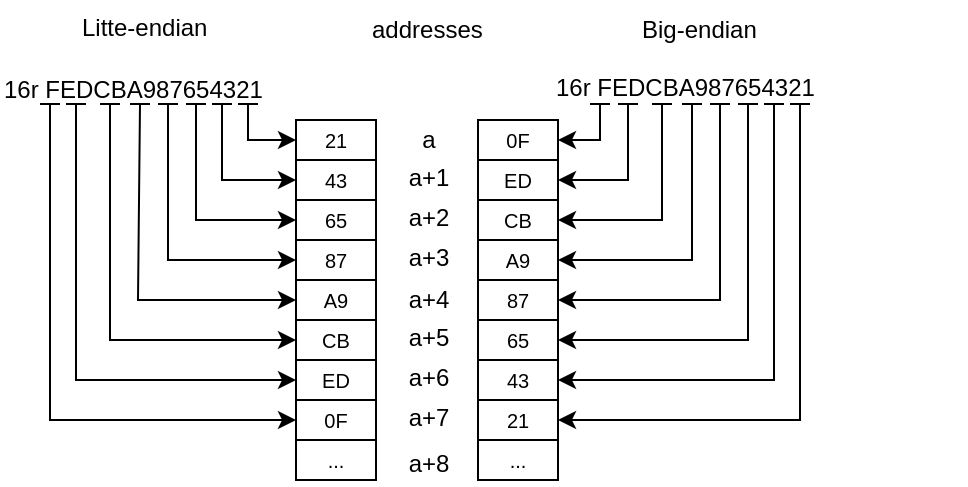 <mxfile version="24.6.4" type="google">
  <diagram name="Página-1" id="IV-rjdHvHGz0G67KXJbl">
    <mxGraphModel grid="1" page="1" gridSize="10" guides="1" tooltips="1" connect="1" arrows="1" fold="1" pageScale="1" pageWidth="827" pageHeight="1169" math="0" shadow="0">
      <root>
        <mxCell id="0" />
        <mxCell id="1" parent="0" />
        <mxCell id="uHQS6SmP5Ppz4d3gWPXU-15" value="" style="group" vertex="1" connectable="0" parent="1">
          <mxGeometry x="630" y="150" width="24" height="100" as="geometry" />
        </mxCell>
        <mxCell id="uHQS6SmP5Ppz4d3gWPXU-16" value="" style="rounded=0;whiteSpace=wrap;html=1;strokeColor=none;" vertex="1" parent="uHQS6SmP5Ppz4d3gWPXU-15">
          <mxGeometry x="4" width="16" height="100" as="geometry" />
        </mxCell>
        <mxCell id="dmeGNJuSnEq-PpqVmAJT-2" value="21" style="rounded=0;whiteSpace=wrap;html=1;fontSize=10;" vertex="1" parent="1">
          <mxGeometry x="319" y="210" width="40" height="20" as="geometry" />
        </mxCell>
        <mxCell id="dmeGNJuSnEq-PpqVmAJT-4" value="43" style="rounded=0;whiteSpace=wrap;html=1;fontSize=10;" vertex="1" parent="1">
          <mxGeometry x="319" y="230" width="40" height="20" as="geometry" />
        </mxCell>
        <mxCell id="dmeGNJuSnEq-PpqVmAJT-5" value="65" style="rounded=0;whiteSpace=wrap;html=1;fontSize=10;" vertex="1" parent="1">
          <mxGeometry x="319" y="250" width="40" height="20" as="geometry" />
        </mxCell>
        <mxCell id="dmeGNJuSnEq-PpqVmAJT-6" value="87" style="rounded=0;whiteSpace=wrap;html=1;fontSize=10;" vertex="1" parent="1">
          <mxGeometry x="319" y="270" width="40" height="20" as="geometry" />
        </mxCell>
        <mxCell id="dmeGNJuSnEq-PpqVmAJT-9" value="A9" style="rounded=0;whiteSpace=wrap;html=1;fontSize=10;" vertex="1" parent="1">
          <mxGeometry x="319" y="290" width="40" height="20" as="geometry" />
        </mxCell>
        <mxCell id="dmeGNJuSnEq-PpqVmAJT-10" value="CB" style="rounded=0;whiteSpace=wrap;html=1;fontSize=10;" vertex="1" parent="1">
          <mxGeometry x="319" y="310" width="40" height="20" as="geometry" />
        </mxCell>
        <mxCell id="dmeGNJuSnEq-PpqVmAJT-11" value="ED" style="rounded=0;whiteSpace=wrap;html=1;fontSize=10;" vertex="1" parent="1">
          <mxGeometry x="319" y="330" width="40" height="20" as="geometry" />
        </mxCell>
        <mxCell id="dmeGNJuSnEq-PpqVmAJT-12" value="0F" style="rounded=0;whiteSpace=wrap;html=1;fontSize=10;" vertex="1" parent="1">
          <mxGeometry x="319" y="350" width="40" height="20" as="geometry" />
        </mxCell>
        <mxCell id="dmeGNJuSnEq-PpqVmAJT-14" value="..." style="rounded=0;whiteSpace=wrap;html=1;fontSize=10;" vertex="1" parent="1">
          <mxGeometry x="319" y="370" width="40" height="20" as="geometry" />
        </mxCell>
        <mxCell id="dmeGNJuSnEq-PpqVmAJT-17" value="16r FEDCBA987654321" style="text;whiteSpace=wrap;html=1;" vertex="1" parent="1">
          <mxGeometry x="447" y="180" width="160" height="40" as="geometry" />
        </mxCell>
        <mxCell id="dmeGNJuSnEq-PpqVmAJT-18" value="&lt;div&gt;addresses&lt;/div&gt;" style="text;whiteSpace=wrap;html=1;" vertex="1" parent="1">
          <mxGeometry x="355" y="151" width="60" height="30" as="geometry" />
        </mxCell>
        <mxCell id="dmeGNJuSnEq-PpqVmAJT-19" value="a" style="text;whiteSpace=wrap;html=1;flipV=1;align=center;" vertex="1" parent="1">
          <mxGeometry x="377.5" y="206" width="15" height="25" as="geometry" />
        </mxCell>
        <mxCell id="dmeGNJuSnEq-PpqVmAJT-20" value="a+1" style="text;whiteSpace=wrap;html=1;flipV=1;align=center;" vertex="1" parent="1">
          <mxGeometry x="377.5" y="225" width="15" height="25" as="geometry" />
        </mxCell>
        <mxCell id="dmeGNJuSnEq-PpqVmAJT-21" value="a+2" style="text;whiteSpace=wrap;html=1;flipV=1;align=center;" vertex="1" parent="1">
          <mxGeometry x="377.5" y="245" width="15" height="25" as="geometry" />
        </mxCell>
        <mxCell id="dmeGNJuSnEq-PpqVmAJT-22" value="&lt;div&gt;a+3&lt;/div&gt;" style="text;whiteSpace=wrap;html=1;flipV=1;align=center;" vertex="1" parent="1">
          <mxGeometry x="377.5" y="265" width="15" height="25" as="geometry" />
        </mxCell>
        <mxCell id="dmeGNJuSnEq-PpqVmAJT-23" value="a+4" style="text;whiteSpace=wrap;html=1;flipV=1;align=center;" vertex="1" parent="1">
          <mxGeometry x="377.5" y="285.5" width="15" height="25" as="geometry" />
        </mxCell>
        <mxCell id="dmeGNJuSnEq-PpqVmAJT-24" value="a+5" style="text;whiteSpace=wrap;html=1;flipV=1;align=center;" vertex="1" parent="1">
          <mxGeometry x="377.5" y="305" width="15" height="25" as="geometry" />
        </mxCell>
        <mxCell id="dmeGNJuSnEq-PpqVmAJT-25" value="a+6" style="text;whiteSpace=wrap;html=1;flipV=1;align=center;" vertex="1" parent="1">
          <mxGeometry x="377.5" y="325" width="15" height="25" as="geometry" />
        </mxCell>
        <mxCell id="dmeGNJuSnEq-PpqVmAJT-26" value="a+7" style="text;whiteSpace=wrap;html=1;flipV=1;align=center;" vertex="1" parent="1">
          <mxGeometry x="377.5" y="345" width="15" height="25" as="geometry" />
        </mxCell>
        <mxCell id="dmeGNJuSnEq-PpqVmAJT-27" value="a+8" style="text;whiteSpace=wrap;html=1;flipV=1;align=center;" vertex="1" parent="1">
          <mxGeometry x="377.5" y="367.5" width="15" height="25" as="geometry" />
        </mxCell>
        <mxCell id="dmeGNJuSnEq-PpqVmAJT-16" value="16r FEDCBA987654321" style="text;whiteSpace=wrap;html=1;connectable=0;" vertex="1" parent="1">
          <mxGeometry x="171" y="181" width="136" height="30" as="geometry" />
        </mxCell>
        <mxCell id="dmeGNJuSnEq-PpqVmAJT-28" value="Litte-endian" style="text;whiteSpace=wrap;html=1;" vertex="1" parent="1">
          <mxGeometry x="210" y="150" width="70" height="30" as="geometry" />
        </mxCell>
        <mxCell id="xkA8Z7V0szeuS40BgDB5-9" value="" style="endArrow=none;html=1;rounded=0;" edge="1" parent="1">
          <mxGeometry width="50" height="50" relative="1" as="geometry">
            <mxPoint x="300" y="202" as="sourcePoint" />
            <mxPoint x="290" y="202" as="targetPoint" />
          </mxGeometry>
        </mxCell>
        <mxCell id="xkA8Z7V0szeuS40BgDB5-11" value="" style="endArrow=classic;html=1;rounded=0;entryX=0;entryY=0.5;entryDx=0;entryDy=0;" edge="1" parent="1" target="dmeGNJuSnEq-PpqVmAJT-2">
          <mxGeometry width="50" height="50" relative="1" as="geometry">
            <mxPoint x="295" y="202" as="sourcePoint" />
            <mxPoint x="320" y="220" as="targetPoint" />
            <Array as="points">
              <mxPoint x="295" y="220" />
            </Array>
          </mxGeometry>
        </mxCell>
        <mxCell id="xkA8Z7V0szeuS40BgDB5-12" value="" style="endArrow=none;html=1;rounded=0;" edge="1" parent="1">
          <mxGeometry width="50" height="50" relative="1" as="geometry">
            <mxPoint x="287" y="202" as="sourcePoint" />
            <mxPoint x="277" y="202" as="targetPoint" />
          </mxGeometry>
        </mxCell>
        <mxCell id="xkA8Z7V0szeuS40BgDB5-13" value="" style="endArrow=classic;html=1;rounded=0;entryX=0;entryY=0.5;entryDx=0;entryDy=0;" edge="1" parent="1" target="dmeGNJuSnEq-PpqVmAJT-4">
          <mxGeometry width="50" height="50" relative="1" as="geometry">
            <mxPoint x="282" y="202" as="sourcePoint" />
            <mxPoint x="319" y="243" as="targetPoint" />
            <Array as="points">
              <mxPoint x="282" y="240" />
            </Array>
          </mxGeometry>
        </mxCell>
        <mxCell id="xkA8Z7V0szeuS40BgDB5-14" value="0F" style="rounded=0;whiteSpace=wrap;html=1;fontSize=10;" vertex="1" parent="1">
          <mxGeometry x="410" y="210" width="40" height="20" as="geometry" />
        </mxCell>
        <mxCell id="xkA8Z7V0szeuS40BgDB5-15" value="ED" style="rounded=0;whiteSpace=wrap;html=1;fontSize=10;" vertex="1" parent="1">
          <mxGeometry x="410" y="230" width="40" height="20" as="geometry" />
        </mxCell>
        <mxCell id="xkA8Z7V0szeuS40BgDB5-16" value="CB" style="rounded=0;whiteSpace=wrap;html=1;fontSize=10;" vertex="1" parent="1">
          <mxGeometry x="410" y="250" width="40" height="20" as="geometry" />
        </mxCell>
        <mxCell id="xkA8Z7V0szeuS40BgDB5-17" value="A9" style="rounded=0;whiteSpace=wrap;html=1;fontSize=10;" vertex="1" parent="1">
          <mxGeometry x="410" y="270" width="40" height="20" as="geometry" />
        </mxCell>
        <mxCell id="xkA8Z7V0szeuS40BgDB5-18" value="87" style="rounded=0;whiteSpace=wrap;html=1;fontSize=10;" vertex="1" parent="1">
          <mxGeometry x="410" y="290" width="40" height="20" as="geometry" />
        </mxCell>
        <mxCell id="xkA8Z7V0szeuS40BgDB5-19" value="65" style="rounded=0;whiteSpace=wrap;html=1;fontSize=10;" vertex="1" parent="1">
          <mxGeometry x="410" y="310" width="40" height="20" as="geometry" />
        </mxCell>
        <mxCell id="xkA8Z7V0szeuS40BgDB5-20" value="43" style="rounded=0;whiteSpace=wrap;html=1;fontSize=10;" vertex="1" parent="1">
          <mxGeometry x="410" y="330" width="40" height="20" as="geometry" />
        </mxCell>
        <mxCell id="xkA8Z7V0szeuS40BgDB5-21" value="21" style="rounded=0;whiteSpace=wrap;html=1;fontSize=10;" vertex="1" parent="1">
          <mxGeometry x="410" y="350" width="40" height="20" as="geometry" />
        </mxCell>
        <mxCell id="xkA8Z7V0szeuS40BgDB5-22" value="..." style="rounded=0;whiteSpace=wrap;html=1;fontSize=10;" vertex="1" parent="1">
          <mxGeometry x="410" y="370" width="40" height="20" as="geometry" />
        </mxCell>
        <mxCell id="xkA8Z7V0szeuS40BgDB5-23" value="Big-endian" style="text;whiteSpace=wrap;html=1;" vertex="1" parent="1">
          <mxGeometry x="490" y="151" width="70" height="30" as="geometry" />
        </mxCell>
        <mxCell id="q6aTFTW4SAQcoKAlonwN-1" value="" style="endArrow=classic;html=1;rounded=0;" edge="1" parent="1" target="dmeGNJuSnEq-PpqVmAJT-5">
          <mxGeometry width="50" height="50" relative="1" as="geometry">
            <mxPoint x="269" y="202.5" as="sourcePoint" />
            <mxPoint x="320" y="260" as="targetPoint" />
            <Array as="points">
              <mxPoint x="269" y="260" />
            </Array>
          </mxGeometry>
        </mxCell>
        <mxCell id="q6aTFTW4SAQcoKAlonwN-2" value="" style="endArrow=none;html=1;rounded=0;" edge="1" parent="1">
          <mxGeometry width="50" height="50" relative="1" as="geometry">
            <mxPoint x="274" y="202" as="sourcePoint" />
            <mxPoint x="264" y="202" as="targetPoint" />
          </mxGeometry>
        </mxCell>
        <mxCell id="q6aTFTW4SAQcoKAlonwN-3" value="" style="endArrow=none;html=1;rounded=0;" edge="1" parent="1">
          <mxGeometry width="50" height="50" relative="1" as="geometry">
            <mxPoint x="260" y="202" as="sourcePoint" />
            <mxPoint x="250" y="202" as="targetPoint" />
          </mxGeometry>
        </mxCell>
        <mxCell id="q6aTFTW4SAQcoKAlonwN-4" value="" style="endArrow=classic;html=1;rounded=0;entryX=0;entryY=0.5;entryDx=0;entryDy=0;" edge="1" parent="1" target="dmeGNJuSnEq-PpqVmAJT-6">
          <mxGeometry width="50" height="50" relative="1" as="geometry">
            <mxPoint x="255" y="202" as="sourcePoint" />
            <mxPoint x="305" y="259.5" as="targetPoint" />
            <Array as="points">
              <mxPoint x="255" y="280" />
            </Array>
          </mxGeometry>
        </mxCell>
        <mxCell id="q6aTFTW4SAQcoKAlonwN-5" value="" style="endArrow=none;html=1;rounded=0;" edge="1" parent="1">
          <mxGeometry width="50" height="50" relative="1" as="geometry">
            <mxPoint x="246" y="202" as="sourcePoint" />
            <mxPoint x="236" y="202" as="targetPoint" />
          </mxGeometry>
        </mxCell>
        <mxCell id="q6aTFTW4SAQcoKAlonwN-6" value="" style="endArrow=none;html=1;rounded=0;" edge="1" parent="1">
          <mxGeometry width="50" height="50" relative="1" as="geometry">
            <mxPoint x="231" y="202" as="sourcePoint" />
            <mxPoint x="221" y="202" as="targetPoint" />
          </mxGeometry>
        </mxCell>
        <mxCell id="q6aTFTW4SAQcoKAlonwN-7" value="" style="endArrow=none;html=1;rounded=0;" edge="1" parent="1">
          <mxGeometry width="50" height="50" relative="1" as="geometry">
            <mxPoint x="214" y="202" as="sourcePoint" />
            <mxPoint x="204" y="202" as="targetPoint" />
          </mxGeometry>
        </mxCell>
        <mxCell id="q6aTFTW4SAQcoKAlonwN-8" value="" style="endArrow=none;html=1;rounded=0;arcSize=10;" edge="1" parent="1">
          <mxGeometry width="50" height="50" relative="1" as="geometry">
            <mxPoint x="201" y="202" as="sourcePoint" />
            <mxPoint x="191" y="202" as="targetPoint" />
          </mxGeometry>
        </mxCell>
        <mxCell id="q6aTFTW4SAQcoKAlonwN-9" value="" style="endArrow=classic;html=1;rounded=0;entryX=0;entryY=0.5;entryDx=0;entryDy=0;" edge="1" parent="1" target="dmeGNJuSnEq-PpqVmAJT-9">
          <mxGeometry width="50" height="50" relative="1" as="geometry">
            <mxPoint x="241" y="202" as="sourcePoint" />
            <mxPoint x="305" y="280" as="targetPoint" />
            <Array as="points">
              <mxPoint x="240" y="300" />
            </Array>
          </mxGeometry>
        </mxCell>
        <mxCell id="q6aTFTW4SAQcoKAlonwN-10" value="" style="endArrow=classic;html=1;rounded=0;entryX=0;entryY=0.5;entryDx=0;entryDy=0;" edge="1" parent="1" target="dmeGNJuSnEq-PpqVmAJT-10">
          <mxGeometry width="50" height="50" relative="1" as="geometry">
            <mxPoint x="226" y="202" as="sourcePoint" />
            <mxPoint x="304" y="300" as="targetPoint" />
            <Array as="points">
              <mxPoint x="226" y="320" />
            </Array>
          </mxGeometry>
        </mxCell>
        <mxCell id="q6aTFTW4SAQcoKAlonwN-11" value="" style="endArrow=classic;html=1;rounded=0;entryX=0;entryY=0.5;entryDx=0;entryDy=0;" edge="1" parent="1" target="dmeGNJuSnEq-PpqVmAJT-11">
          <mxGeometry width="50" height="50" relative="1" as="geometry">
            <mxPoint x="209" y="202" as="sourcePoint" />
            <mxPoint x="302" y="320" as="targetPoint" />
            <Array as="points">
              <mxPoint x="209" y="340" />
            </Array>
          </mxGeometry>
        </mxCell>
        <mxCell id="q6aTFTW4SAQcoKAlonwN-12" value="" style="endArrow=classic;html=1;rounded=0;entryX=0;entryY=0.5;entryDx=0;entryDy=0;" edge="1" parent="1" target="dmeGNJuSnEq-PpqVmAJT-12">
          <mxGeometry width="50" height="50" relative="1" as="geometry">
            <mxPoint x="196" y="202" as="sourcePoint" />
            <mxPoint x="306" y="340" as="targetPoint" />
            <Array as="points">
              <mxPoint x="196" y="360" />
            </Array>
          </mxGeometry>
        </mxCell>
        <mxCell id="q6aTFTW4SAQcoKAlonwN-13" value="" style="endArrow=none;html=1;rounded=0;arcSize=10;" edge="1" parent="1">
          <mxGeometry width="50" height="50" relative="1" as="geometry">
            <mxPoint x="476" y="202" as="sourcePoint" />
            <mxPoint x="466" y="202" as="targetPoint" />
          </mxGeometry>
        </mxCell>
        <mxCell id="q6aTFTW4SAQcoKAlonwN-15" value="" style="endArrow=none;html=1;rounded=0;arcSize=10;" edge="1" parent="1">
          <mxGeometry width="50" height="50" relative="1" as="geometry">
            <mxPoint x="490" y="202" as="sourcePoint" />
            <mxPoint x="480" y="202" as="targetPoint" />
          </mxGeometry>
        </mxCell>
        <mxCell id="q6aTFTW4SAQcoKAlonwN-16" value="" style="endArrow=none;html=1;rounded=0;arcSize=10;" edge="1" parent="1">
          <mxGeometry width="50" height="50" relative="1" as="geometry">
            <mxPoint x="507" y="202" as="sourcePoint" />
            <mxPoint x="497" y="202" as="targetPoint" />
          </mxGeometry>
        </mxCell>
        <mxCell id="q6aTFTW4SAQcoKAlonwN-17" value="" style="endArrow=none;html=1;rounded=0;arcSize=10;" edge="1" parent="1">
          <mxGeometry width="50" height="50" relative="1" as="geometry">
            <mxPoint x="522" y="202" as="sourcePoint" />
            <mxPoint x="512" y="202" as="targetPoint" />
          </mxGeometry>
        </mxCell>
        <mxCell id="q6aTFTW4SAQcoKAlonwN-18" value="" style="endArrow=none;html=1;rounded=0;arcSize=10;" edge="1" parent="1">
          <mxGeometry width="50" height="50" relative="1" as="geometry">
            <mxPoint x="536" y="202" as="sourcePoint" />
            <mxPoint x="526" y="202" as="targetPoint" />
          </mxGeometry>
        </mxCell>
        <mxCell id="q6aTFTW4SAQcoKAlonwN-19" value="" style="endArrow=none;html=1;rounded=0;arcSize=10;" edge="1" parent="1">
          <mxGeometry width="50" height="50" relative="1" as="geometry">
            <mxPoint x="550" y="202" as="sourcePoint" />
            <mxPoint x="540" y="202" as="targetPoint" />
          </mxGeometry>
        </mxCell>
        <mxCell id="q6aTFTW4SAQcoKAlonwN-20" value="" style="endArrow=none;html=1;rounded=0;arcSize=10;" edge="1" parent="1">
          <mxGeometry width="50" height="50" relative="1" as="geometry">
            <mxPoint x="563" y="202" as="sourcePoint" />
            <mxPoint x="553" y="202" as="targetPoint" />
          </mxGeometry>
        </mxCell>
        <mxCell id="q6aTFTW4SAQcoKAlonwN-21" value="" style="endArrow=none;html=1;rounded=0;arcSize=10;" edge="1" parent="1">
          <mxGeometry width="50" height="50" relative="1" as="geometry">
            <mxPoint x="576" y="202" as="sourcePoint" />
            <mxPoint x="566" y="202" as="targetPoint" />
          </mxGeometry>
        </mxCell>
        <mxCell id="q6aTFTW4SAQcoKAlonwN-22" value="" style="endArrow=classic;html=1;rounded=0;" edge="1" parent="1">
          <mxGeometry width="50" height="50" relative="1" as="geometry">
            <mxPoint x="471" y="202" as="sourcePoint" />
            <mxPoint x="450" y="220" as="targetPoint" />
            <Array as="points">
              <mxPoint x="471" y="220" />
            </Array>
          </mxGeometry>
        </mxCell>
        <mxCell id="q6aTFTW4SAQcoKAlonwN-23" value="" style="endArrow=classic;html=1;rounded=0;entryX=1;entryY=0.5;entryDx=0;entryDy=0;" edge="1" parent="1" target="xkA8Z7V0szeuS40BgDB5-15">
          <mxGeometry width="50" height="50" relative="1" as="geometry">
            <mxPoint x="485" y="202" as="sourcePoint" />
            <mxPoint x="464" y="220" as="targetPoint" />
            <Array as="points">
              <mxPoint x="485" y="240" />
            </Array>
          </mxGeometry>
        </mxCell>
        <mxCell id="q6aTFTW4SAQcoKAlonwN-24" value="" style="endArrow=classic;html=1;rounded=0;entryX=1;entryY=0.5;entryDx=0;entryDy=0;" edge="1" parent="1" target="xkA8Z7V0szeuS40BgDB5-16">
          <mxGeometry width="50" height="50" relative="1" as="geometry">
            <mxPoint x="502" y="202" as="sourcePoint" />
            <mxPoint x="467" y="240" as="targetPoint" />
            <Array as="points">
              <mxPoint x="502" y="260" />
            </Array>
          </mxGeometry>
        </mxCell>
        <mxCell id="q6aTFTW4SAQcoKAlonwN-25" value="" style="endArrow=classic;html=1;rounded=0;entryX=1;entryY=0.5;entryDx=0;entryDy=0;" edge="1" parent="1" target="xkA8Z7V0szeuS40BgDB5-17">
          <mxGeometry width="50" height="50" relative="1" as="geometry">
            <mxPoint x="517" y="202.5" as="sourcePoint" />
            <mxPoint x="465" y="260.5" as="targetPoint" />
            <Array as="points">
              <mxPoint x="517" y="280" />
            </Array>
          </mxGeometry>
        </mxCell>
        <mxCell id="q6aTFTW4SAQcoKAlonwN-26" value="" style="endArrow=classic;html=1;rounded=0;entryX=1;entryY=0.5;entryDx=0;entryDy=0;" edge="1" parent="1" target="xkA8Z7V0szeuS40BgDB5-18">
          <mxGeometry width="50" height="50" relative="1" as="geometry">
            <mxPoint x="531" y="202.5" as="sourcePoint" />
            <mxPoint x="464" y="280" as="targetPoint" />
            <Array as="points">
              <mxPoint x="531" y="300" />
            </Array>
          </mxGeometry>
        </mxCell>
        <mxCell id="q6aTFTW4SAQcoKAlonwN-27" value="" style="endArrow=classic;html=1;rounded=0;entryX=1;entryY=0.5;entryDx=0;entryDy=0;" edge="1" parent="1" target="xkA8Z7V0szeuS40BgDB5-19">
          <mxGeometry width="50" height="50" relative="1" as="geometry">
            <mxPoint x="545" y="201.5" as="sourcePoint" />
            <mxPoint x="464" y="299" as="targetPoint" />
            <Array as="points">
              <mxPoint x="545" y="320" />
            </Array>
          </mxGeometry>
        </mxCell>
        <mxCell id="q6aTFTW4SAQcoKAlonwN-28" value="" style="endArrow=classic;html=1;rounded=0;entryX=1;entryY=0.5;entryDx=0;entryDy=0;" edge="1" parent="1" target="xkA8Z7V0szeuS40BgDB5-20">
          <mxGeometry width="50" height="50" relative="1" as="geometry">
            <mxPoint x="558" y="202.5" as="sourcePoint" />
            <mxPoint x="463" y="321" as="targetPoint" />
            <Array as="points">
              <mxPoint x="558" y="340" />
            </Array>
          </mxGeometry>
        </mxCell>
        <mxCell id="q6aTFTW4SAQcoKAlonwN-29" value="" style="endArrow=classic;html=1;rounded=0;entryX=1;entryY=0.5;entryDx=0;entryDy=0;" edge="1" parent="1" target="xkA8Z7V0szeuS40BgDB5-21">
          <mxGeometry width="50" height="50" relative="1" as="geometry">
            <mxPoint x="571" y="202.5" as="sourcePoint" />
            <mxPoint x="463" y="340" as="targetPoint" />
            <Array as="points">
              <mxPoint x="571" y="360" />
            </Array>
          </mxGeometry>
        </mxCell>
      </root>
    </mxGraphModel>
  </diagram>
</mxfile>
